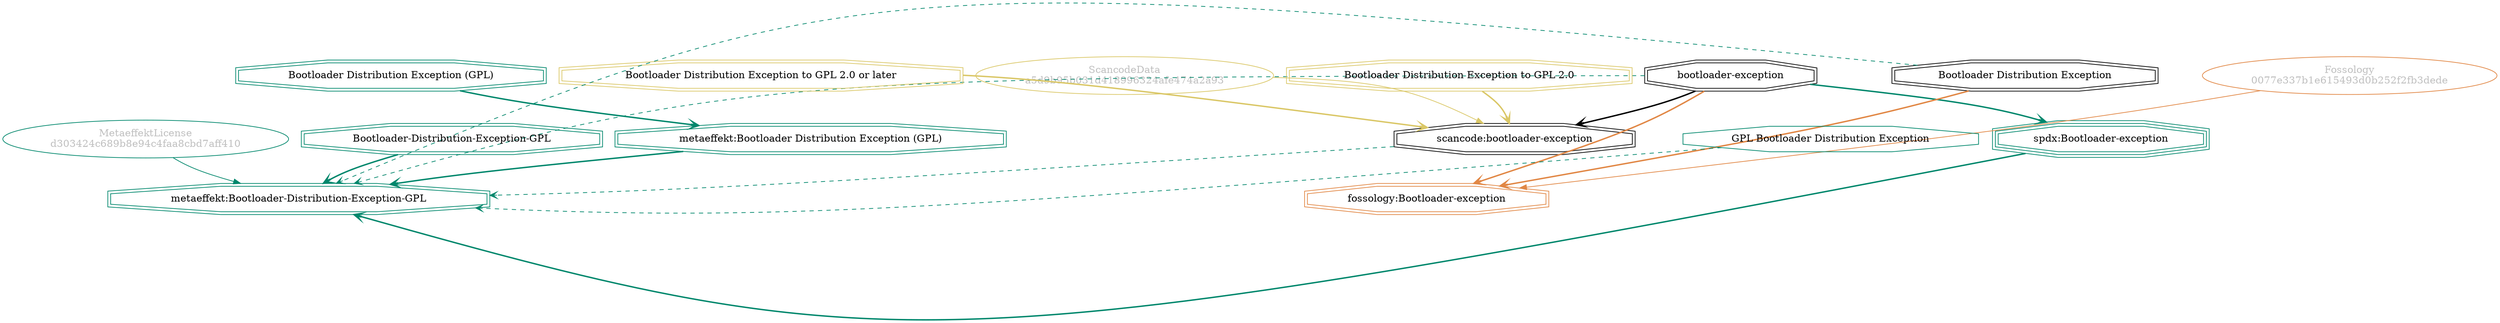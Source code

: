 strict digraph {
    node [shape=box];
    graph [splines=curved];
    12476 [label="ScancodeData\na5d9b95b031d418996324afe474a2a93"
          ,fontcolor=gray
          ,color="#dac767"
          ,fillcolor="beige;1"
          ,shape=ellipse];
    12477 [label="scancode:bootloader-exception"
          ,shape=doubleoctagon];
    12478 [label="bootloader-exception"
          ,shape=doubleoctagon];
    12479 [label="Bootloader Distribution Exception to GPL 2.0"
          ,color="#dac767"
          ,shape=doubleoctagon];
    12480 [label="Bootloader Distribution Exception to GPL 2.0 or later"
          ,color="#dac767"
          ,shape=doubleoctagon];
    27642 [label="Fossology\n0077e337b1e615493d0b252f2fb3dede"
          ,fontcolor=gray
          ,color="#e18745"
          ,fillcolor="beige;1"
          ,shape=ellipse];
    27643 [label="fossology:Bootloader-exception"
          ,color="#e18745"
          ,shape=doubleoctagon];
    27644 [label="Bootloader Distribution Exception"
          ,shape=doubleoctagon];
    39693 [label="MetaeffektLicense\nd303424c689b8e94c4faa8cbd7aff410"
          ,fontcolor=gray
          ,color="#00876c"
          ,fillcolor="beige;1"
          ,shape=ellipse];
    39694 [label="metaeffekt:Bootloader-Distribution-Exception-GPL"
          ,color="#00876c"
          ,shape=doubleoctagon];
    39695 [label="Bootloader-Distribution-Exception-GPL"
          ,color="#00876c"
          ,shape=doubleoctagon];
    39696 [label="metaeffekt:Bootloader Distribution Exception (GPL)"
          ,color="#00876c"
          ,shape=doubleoctagon];
    39697 [label="Bootloader Distribution Exception (GPL)"
          ,color="#00876c"
          ,shape=doubleoctagon];
    39698 [label="spdx:Bootloader-exception"
          ,color="#00876c"
          ,shape=tripleoctagon];
    39699 [label="GPL Bootloader Distribution Exception"
          ,color="#00876c"
          ,shape=octagon];
    12476 -> 12477 [weight=0.5
                   ,color="#dac767"];
    12477 -> 39694 [style=dashed
                   ,arrowhead=vee
                   ,weight=0.5
                   ,color="#00876c"];
    12478 -> 12477 [style=bold
                   ,arrowhead=vee
                   ,weight=0.7];
    12478 -> 27643 [style=bold
                   ,arrowhead=vee
                   ,weight=0.7
                   ,color="#e18745"];
    12478 -> 39694 [style=dashed
                   ,arrowhead=vee
                   ,weight=0.5
                   ,color="#00876c"];
    12478 -> 39698 [style=bold
                   ,arrowhead=vee
                   ,weight=0.7
                   ,color="#00876c"];
    12479 -> 12477 [style=bold
                   ,arrowhead=vee
                   ,weight=0.7
                   ,color="#dac767"];
    12480 -> 12477 [style=bold
                   ,arrowhead=vee
                   ,weight=0.7
                   ,color="#dac767"];
    27642 -> 27643 [weight=0.5
                   ,color="#e18745"];
    27644 -> 27643 [style=bold
                   ,arrowhead=vee
                   ,weight=0.7
                   ,color="#e18745"];
    27644 -> 39694 [style=dashed
                   ,arrowhead=vee
                   ,weight=0.5
                   ,color="#00876c"];
    39693 -> 39694 [weight=0.5
                   ,color="#00876c"];
    39695 -> 39694 [style=bold
                   ,arrowhead=vee
                   ,weight=0.7
                   ,color="#00876c"];
    39696 -> 39694 [style=bold
                   ,arrowhead=vee
                   ,weight=0.7
                   ,color="#00876c"];
    39697 -> 39696 [style=bold
                   ,arrowhead=vee
                   ,weight=0.7
                   ,color="#00876c"];
    39698 -> 39694 [style=bold
                   ,arrowhead=vee
                   ,weight=0.7
                   ,color="#00876c"];
    39699 -> 39694 [style=dashed
                   ,arrowhead=vee
                   ,weight=0.5
                   ,color="#00876c"];
}
